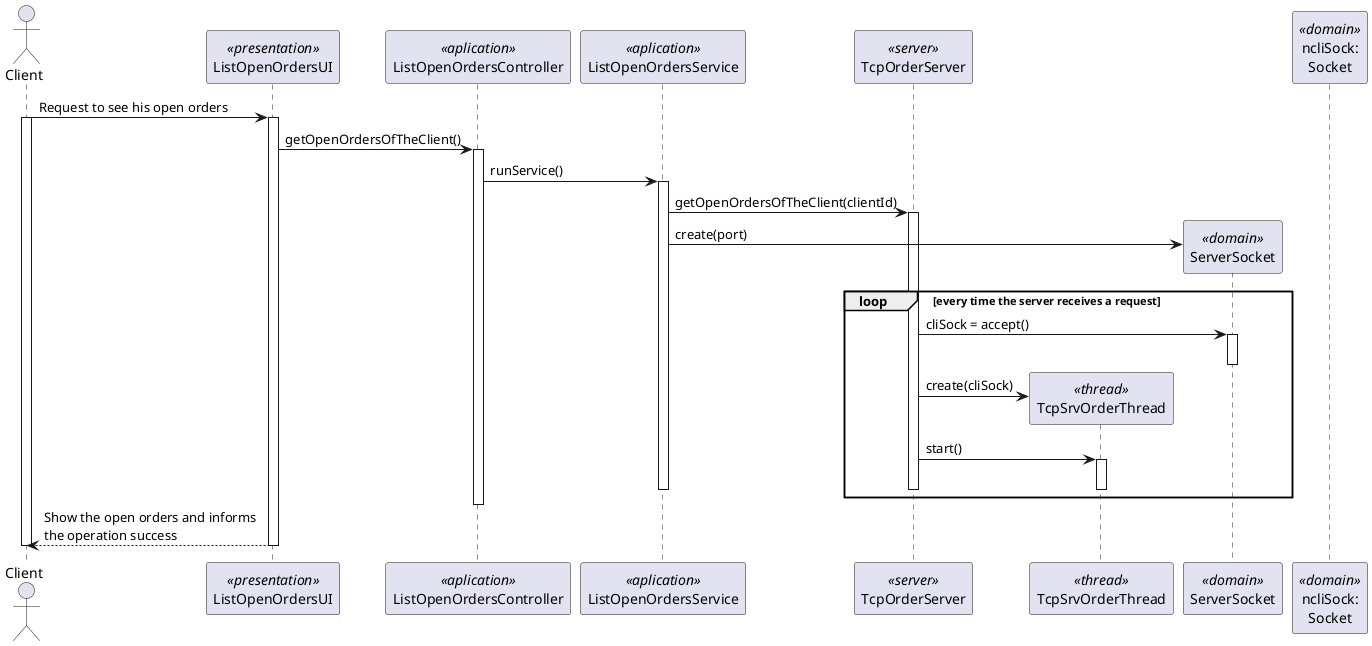 @startuml
'https://plantuml.com/sequence-diagram

actor "Client" as EMPLOYEE
participant ListOpenOrdersUI as UI <<presentation>>
participant ListOpenOrdersController as CT <<aplication>>
participant ListOpenOrdersService as SV <<aplication>>
participant TcpOrderServer as SRV <<server>>
participant TcpSrvOrderThread as RQ <<thread>>
participant ServerSocket as SS <<domain>>
participant "ncliSock:\nSocket" as S <<domain>>

EMPLOYEE -> UI : Request to see his open orders
activate EMPLOYEE

activate UI
UI -> CT : getOpenOrdersOfTheClient()
activate CT
CT -> SV : runService()
activate SV



SV -> SRV : getOpenOrdersOfTheClient(clientId)

activate SRV


SV -> SS** : create(port)

loop every time the server receives a request

SRV -> SS : cliSock = accept()

activate SS
deactivate SS

SRV -> RQ** : create(cliSock)

SRV -> RQ : start()
activate RQ
deactivate SRV


deactivate RQ
deactivate SV
end
deactivate CT

UI --> EMPLOYEE : Show the open orders and informs\nthe operation success
deactivate UI
deactivate EMPLOYEE





deactivate SRV
@enduml